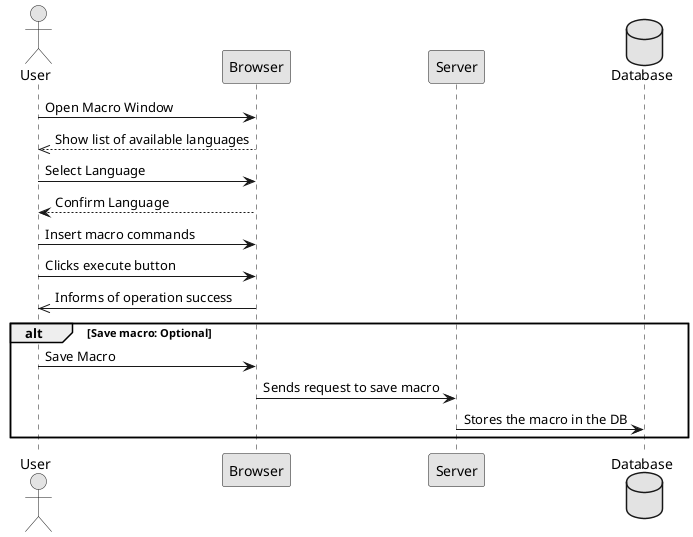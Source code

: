 @startuml us.png
skinparam monochrome true
skinparam packageStyle rect
skinparam defaultFontName FG Virgil
skinparam shadowing false

actor User
User -> Browser : Open Macro Window
Browser -->> User : Show list of available languages
User -> Browser : Select Language
Browser --> User : Confirm Language
User -> Browser : Insert macro commands
User -> Browser : Clicks execute button
Browser ->> User : Informs of operation success

alt Save macro: Optional
User -> Browser : Save Macro
Browser -> Server : Sends request to save macro
database Database
Server -> Database : Stores the macro in the DB
end

@enduml